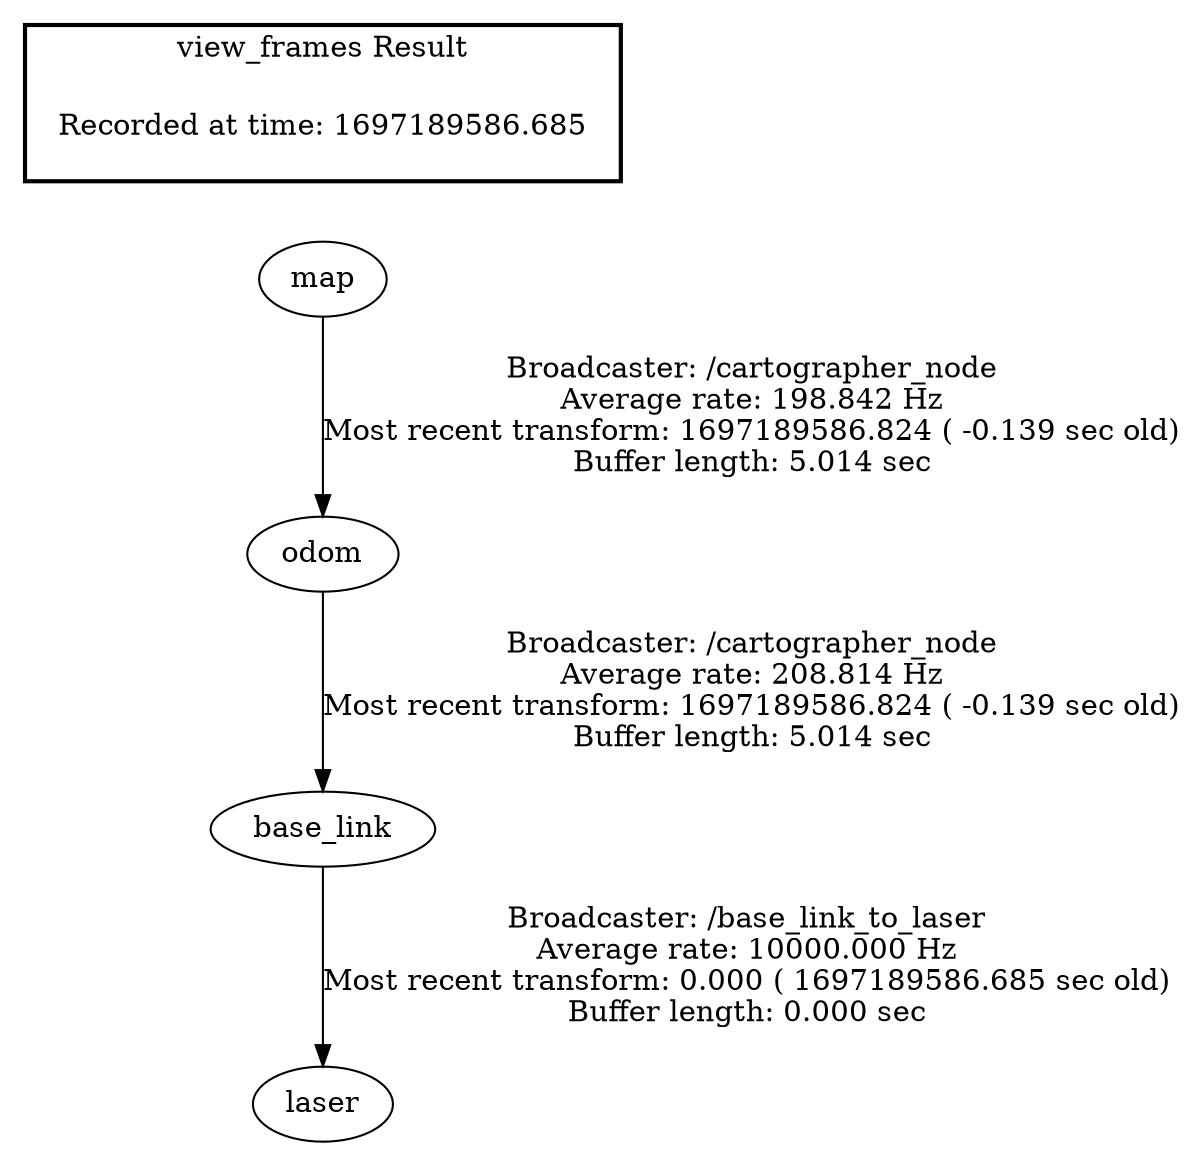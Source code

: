 digraph G {
"base_link" -> "laser"[label="Broadcaster: /base_link_to_laser\nAverage rate: 10000.000 Hz\nMost recent transform: 0.000 ( 1697189586.685 sec old)\nBuffer length: 0.000 sec\n"];
"odom" -> "base_link"[label="Broadcaster: /cartographer_node\nAverage rate: 208.814 Hz\nMost recent transform: 1697189586.824 ( -0.139 sec old)\nBuffer length: 5.014 sec\n"];
"map" -> "odom"[label="Broadcaster: /cartographer_node\nAverage rate: 198.842 Hz\nMost recent transform: 1697189586.824 ( -0.139 sec old)\nBuffer length: 5.014 sec\n"];
edge [style=invis];
 subgraph cluster_legend { style=bold; color=black; label ="view_frames Result";
"Recorded at time: 1697189586.685"[ shape=plaintext ] ;
 }->"map";
}